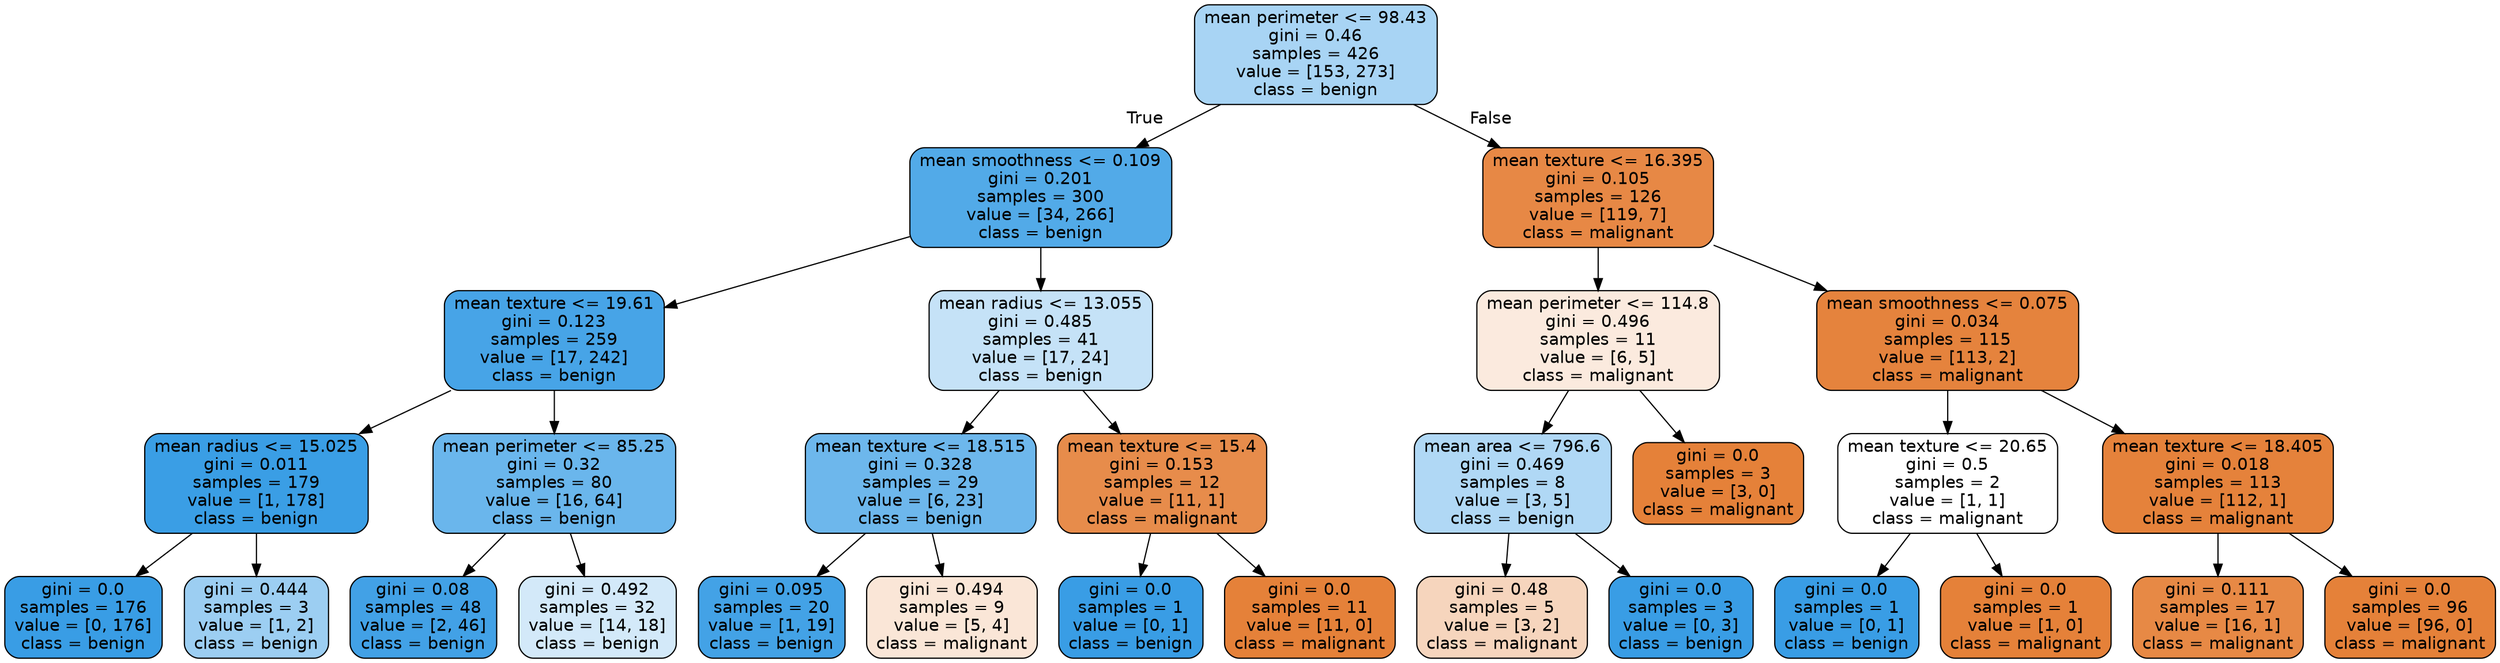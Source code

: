 digraph Tree {
node [shape=box, style="filled, rounded", color="black", fontname="helvetica"] ;
edge [fontname="helvetica"] ;
0 [label="mean perimeter <= 98.43\ngini = 0.46\nsamples = 426\nvalue = [153, 273]\nclass = benign", fillcolor="#a8d4f4"] ;
1 [label="mean smoothness <= 0.109\ngini = 0.201\nsamples = 300\nvalue = [34, 266]\nclass = benign", fillcolor="#52aae8"] ;
0 -> 1 [labeldistance=2.5, labelangle=45, headlabel="True"] ;
2 [label="mean texture <= 19.61\ngini = 0.123\nsamples = 259\nvalue = [17, 242]\nclass = benign", fillcolor="#47a4e7"] ;
1 -> 2 ;
3 [label="mean radius <= 15.025\ngini = 0.011\nsamples = 179\nvalue = [1, 178]\nclass = benign", fillcolor="#3a9ee5"] ;
2 -> 3 ;
4 [label="gini = 0.0\nsamples = 176\nvalue = [0, 176]\nclass = benign", fillcolor="#399de5"] ;
3 -> 4 ;
5 [label="gini = 0.444\nsamples = 3\nvalue = [1, 2]\nclass = benign", fillcolor="#9ccef2"] ;
3 -> 5 ;
6 [label="mean perimeter <= 85.25\ngini = 0.32\nsamples = 80\nvalue = [16, 64]\nclass = benign", fillcolor="#6ab6ec"] ;
2 -> 6 ;
7 [label="gini = 0.08\nsamples = 48\nvalue = [2, 46]\nclass = benign", fillcolor="#42a1e6"] ;
6 -> 7 ;
8 [label="gini = 0.492\nsamples = 32\nvalue = [14, 18]\nclass = benign", fillcolor="#d3e9f9"] ;
6 -> 8 ;
9 [label="mean radius <= 13.055\ngini = 0.485\nsamples = 41\nvalue = [17, 24]\nclass = benign", fillcolor="#c5e2f7"] ;
1 -> 9 ;
10 [label="mean texture <= 18.515\ngini = 0.328\nsamples = 29\nvalue = [6, 23]\nclass = benign", fillcolor="#6db7ec"] ;
9 -> 10 ;
11 [label="gini = 0.095\nsamples = 20\nvalue = [1, 19]\nclass = benign", fillcolor="#43a2e6"] ;
10 -> 11 ;
12 [label="gini = 0.494\nsamples = 9\nvalue = [5, 4]\nclass = malignant", fillcolor="#fae6d7"] ;
10 -> 12 ;
13 [label="mean texture <= 15.4\ngini = 0.153\nsamples = 12\nvalue = [11, 1]\nclass = malignant", fillcolor="#e78c4b"] ;
9 -> 13 ;
14 [label="gini = 0.0\nsamples = 1\nvalue = [0, 1]\nclass = benign", fillcolor="#399de5"] ;
13 -> 14 ;
15 [label="gini = 0.0\nsamples = 11\nvalue = [11, 0]\nclass = malignant", fillcolor="#e58139"] ;
13 -> 15 ;
16 [label="mean texture <= 16.395\ngini = 0.105\nsamples = 126\nvalue = [119, 7]\nclass = malignant", fillcolor="#e78845"] ;
0 -> 16 [labeldistance=2.5, labelangle=-45, headlabel="False"] ;
17 [label="mean perimeter <= 114.8\ngini = 0.496\nsamples = 11\nvalue = [6, 5]\nclass = malignant", fillcolor="#fbeade"] ;
16 -> 17 ;
18 [label="mean area <= 796.6\ngini = 0.469\nsamples = 8\nvalue = [3, 5]\nclass = benign", fillcolor="#b0d8f5"] ;
17 -> 18 ;
19 [label="gini = 0.48\nsamples = 5\nvalue = [3, 2]\nclass = malignant", fillcolor="#f6d5bd"] ;
18 -> 19 ;
20 [label="gini = 0.0\nsamples = 3\nvalue = [0, 3]\nclass = benign", fillcolor="#399de5"] ;
18 -> 20 ;
21 [label="gini = 0.0\nsamples = 3\nvalue = [3, 0]\nclass = malignant", fillcolor="#e58139"] ;
17 -> 21 ;
22 [label="mean smoothness <= 0.075\ngini = 0.034\nsamples = 115\nvalue = [113, 2]\nclass = malignant", fillcolor="#e5833d"] ;
16 -> 22 ;
23 [label="mean texture <= 20.65\ngini = 0.5\nsamples = 2\nvalue = [1, 1]\nclass = malignant", fillcolor="#ffffff"] ;
22 -> 23 ;
24 [label="gini = 0.0\nsamples = 1\nvalue = [0, 1]\nclass = benign", fillcolor="#399de5"] ;
23 -> 24 ;
25 [label="gini = 0.0\nsamples = 1\nvalue = [1, 0]\nclass = malignant", fillcolor="#e58139"] ;
23 -> 25 ;
26 [label="mean texture <= 18.405\ngini = 0.018\nsamples = 113\nvalue = [112, 1]\nclass = malignant", fillcolor="#e5823b"] ;
22 -> 26 ;
27 [label="gini = 0.111\nsamples = 17\nvalue = [16, 1]\nclass = malignant", fillcolor="#e78945"] ;
26 -> 27 ;
28 [label="gini = 0.0\nsamples = 96\nvalue = [96, 0]\nclass = malignant", fillcolor="#e58139"] ;
26 -> 28 ;
}